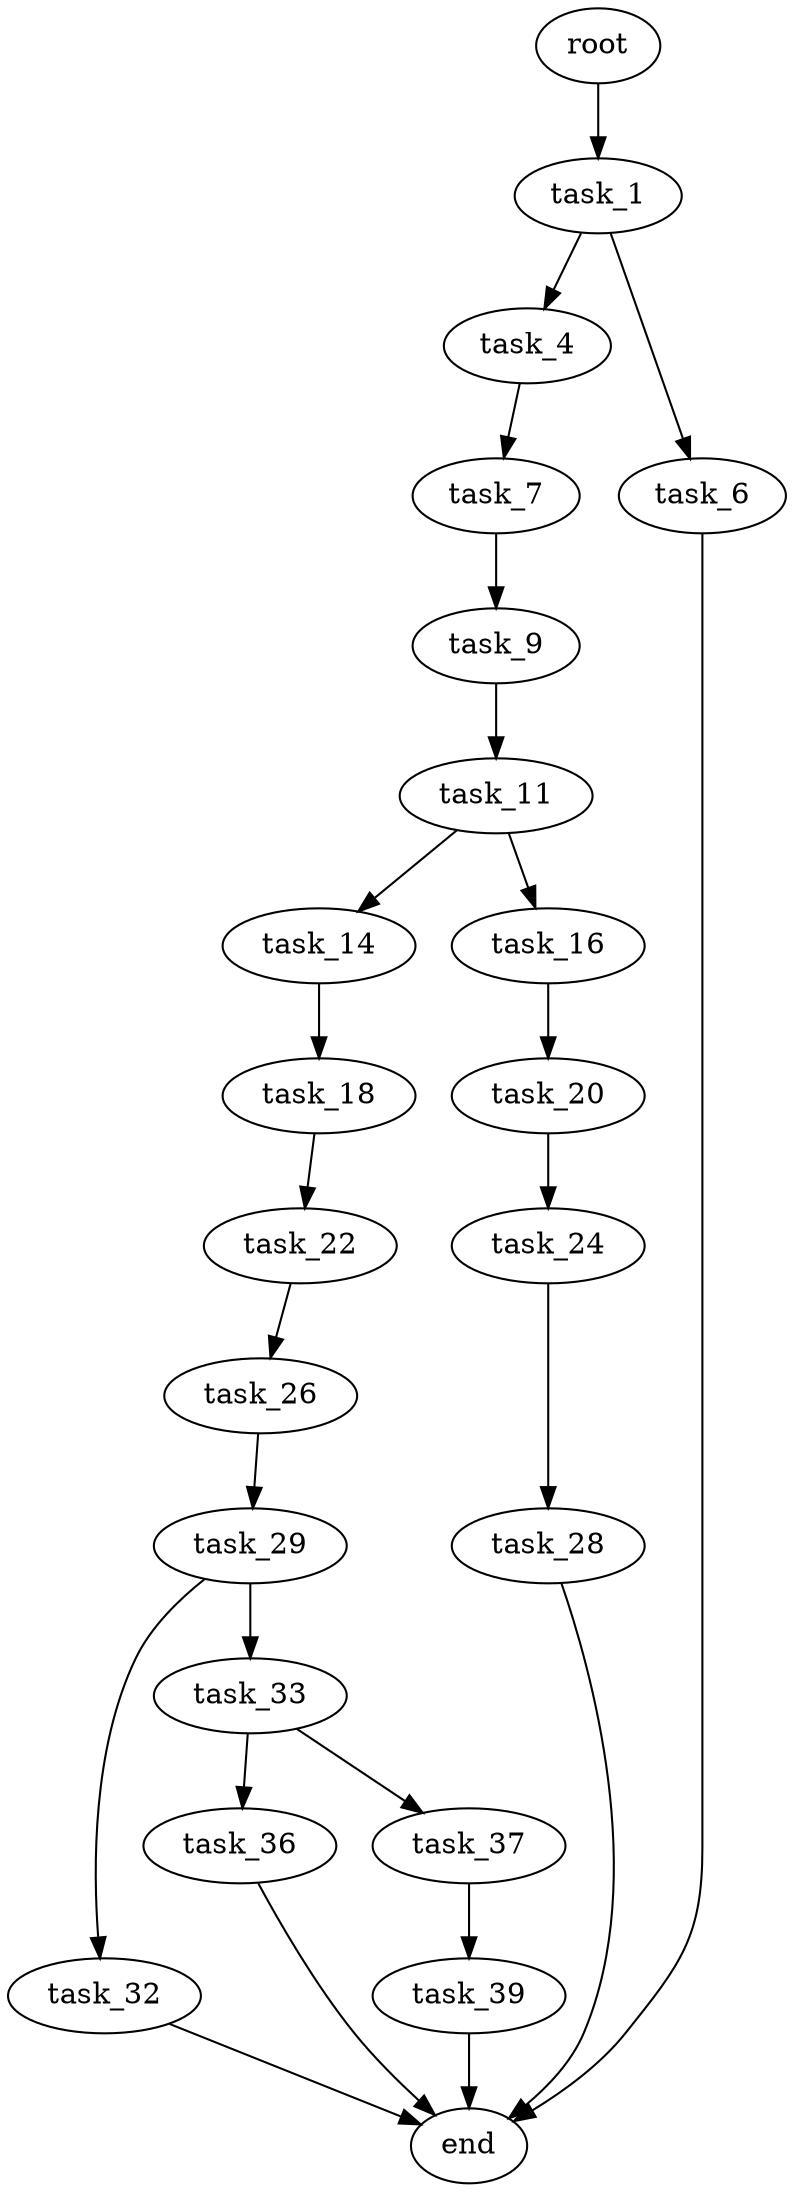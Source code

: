 digraph G {
  root [size="0.000000"];
  task_1 [size="10034738800.000000"];
  task_4 [size="25001711200.000000"];
  task_6 [size="315769854689.000000"];
  task_7 [size="53553920313.000000"];
  end [size="0.000000"];
  task_9 [size="329852860125.000000"];
  task_11 [size="1073741824000.000000"];
  task_14 [size="368293445632.000000"];
  task_16 [size="368293445632.000000"];
  task_18 [size="1918214996.000000"];
  task_20 [size="1865333675.000000"];
  task_22 [size="19333235590.000000"];
  task_24 [size="978354519868.000000"];
  task_26 [size="751099566.000000"];
  task_28 [size="25409006001.000000"];
  task_29 [size="1073741824000.000000"];
  task_32 [size="195533486928.000000"];
  task_33 [size="8589934592.000000"];
  task_36 [size="1073741824000.000000"];
  task_37 [size="8589934592.000000"];
  task_39 [size="549755813888.000000"];

  root -> task_1 [size="1.000000"];
  task_1 -> task_4 [size="209715200.000000"];
  task_1 -> task_6 [size="209715200.000000"];
  task_4 -> task_7 [size="536870912.000000"];
  task_6 -> end [size="1.000000"];
  task_7 -> task_9 [size="75497472.000000"];
  task_9 -> task_11 [size="209715200.000000"];
  task_11 -> task_14 [size="838860800.000000"];
  task_11 -> task_16 [size="838860800.000000"];
  task_14 -> task_18 [size="411041792.000000"];
  task_16 -> task_20 [size="411041792.000000"];
  task_18 -> task_22 [size="33554432.000000"];
  task_20 -> task_24 [size="33554432.000000"];
  task_22 -> task_26 [size="536870912.000000"];
  task_24 -> task_28 [size="838860800.000000"];
  task_26 -> task_29 [size="33554432.000000"];
  task_28 -> end [size="1.000000"];
  task_29 -> task_32 [size="838860800.000000"];
  task_29 -> task_33 [size="838860800.000000"];
  task_32 -> end [size="1.000000"];
  task_33 -> task_36 [size="33554432.000000"];
  task_33 -> task_37 [size="33554432.000000"];
  task_36 -> end [size="1.000000"];
  task_37 -> task_39 [size="33554432.000000"];
  task_39 -> end [size="1.000000"];
}
